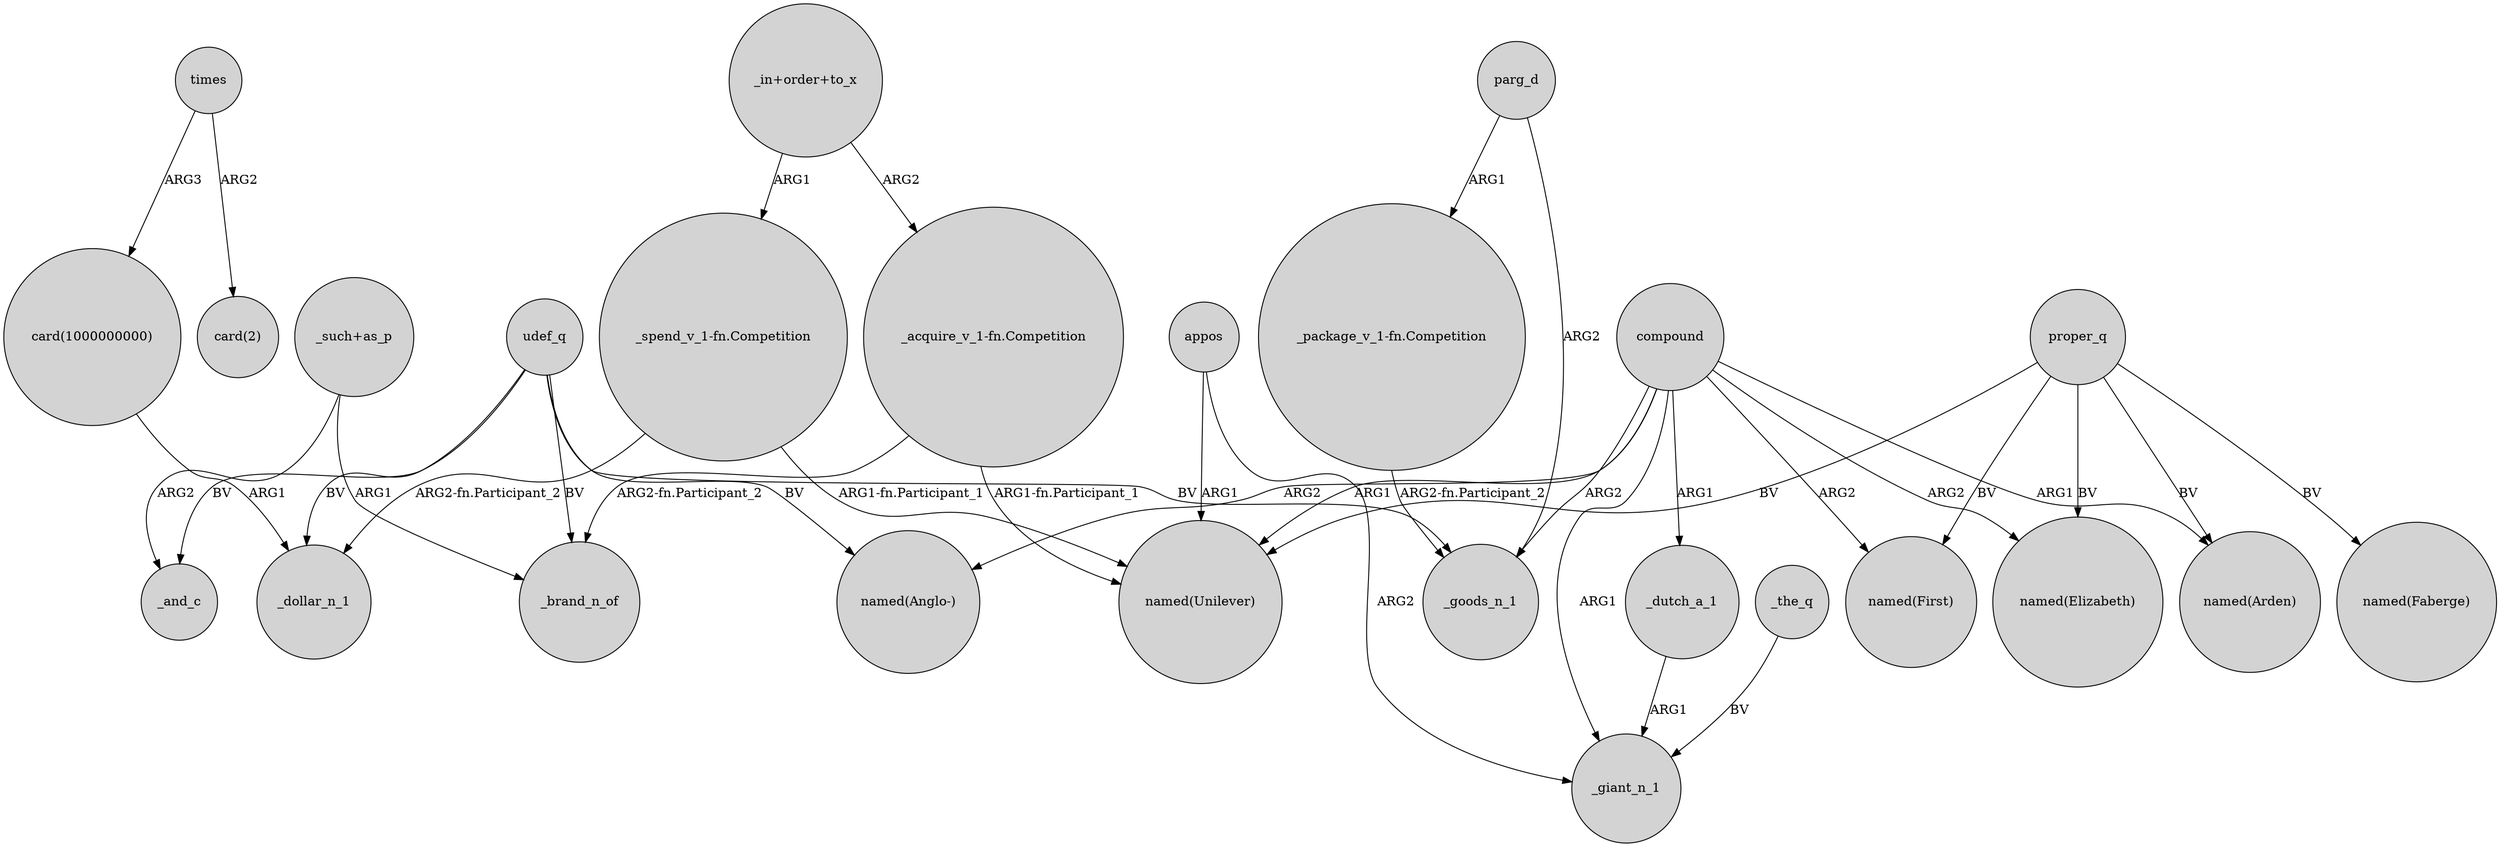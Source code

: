 digraph {
	node [shape=circle style=filled]
	"card(1000000000)" -> _dollar_n_1 [label=ARG1]
	compound -> "named(Anglo-)" [label=ARG2]
	"_spend_v_1-fn.Competition" -> _dollar_n_1 [label="ARG2-fn.Participant_2"]
	"_acquire_v_1-fn.Competition" -> "named(Unilever)" [label="ARG1-fn.Participant_1"]
	appos -> _giant_n_1 [label=ARG2]
	proper_q -> "named(Elizabeth)" [label=BV]
	proper_q -> "named(First)" [label=BV]
	"_such+as_p" -> _and_c [label=ARG2]
	"_spend_v_1-fn.Competition" -> "named(Unilever)" [label="ARG1-fn.Participant_1"]
	times -> "card(1000000000)" [label=ARG3]
	udef_q -> _and_c [label=BV]
	proper_q -> "named(Faberge)" [label=BV]
	appos -> "named(Unilever)" [label=ARG1]
	parg_d -> "_package_v_1-fn.Competition" [label=ARG1]
	"_in+order+to_x" -> "_acquire_v_1-fn.Competition" [label=ARG2]
	compound -> "named(First)" [label=ARG2]
	compound -> "named(Unilever)" [label=ARG1]
	udef_q -> _brand_n_of [label=BV]
	udef_q -> _dollar_n_1 [label=BV]
	parg_d -> _goods_n_1 [label=ARG2]
	udef_q -> _goods_n_1 [label=BV]
	"_in+order+to_x" -> "_spend_v_1-fn.Competition" [label=ARG1]
	compound -> "named(Elizabeth)" [label=ARG2]
	proper_q -> "named(Arden)" [label=BV]
	"_such+as_p" -> _brand_n_of [label=ARG1]
	compound -> _giant_n_1 [label=ARG1]
	udef_q -> "named(Anglo-)" [label=BV]
	"_acquire_v_1-fn.Competition" -> _brand_n_of [label="ARG2-fn.Participant_2"]
	compound -> _goods_n_1 [label=ARG2]
	compound -> _dutch_a_1 [label=ARG1]
	_the_q -> _giant_n_1 [label=BV]
	compound -> "named(Arden)" [label=ARG1]
	proper_q -> "named(Unilever)" [label=BV]
	_dutch_a_1 -> _giant_n_1 [label=ARG1]
	"_package_v_1-fn.Competition" -> _goods_n_1 [label="ARG2-fn.Participant_2"]
	times -> "card(2)" [label=ARG2]
}
